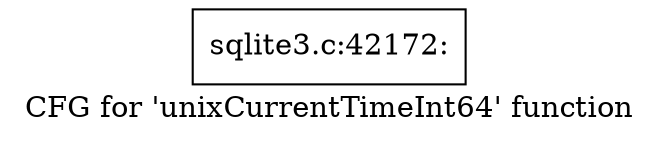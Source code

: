 digraph "CFG for 'unixCurrentTimeInt64' function" {
	label="CFG for 'unixCurrentTimeInt64' function";

	Node0x55c0f69ac180 [shape=record,label="{sqlite3.c:42172:}"];
}

